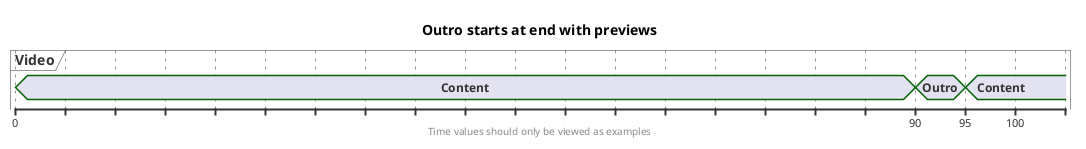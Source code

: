 @startuml "Outro starts at end with previews"
Title Outro starts at end with previews
footer Time values should only be viewed as examples
concise "Video" as Video

@Video
0 is Content
+90 is Outro
+5 is Content
@100

@enduml